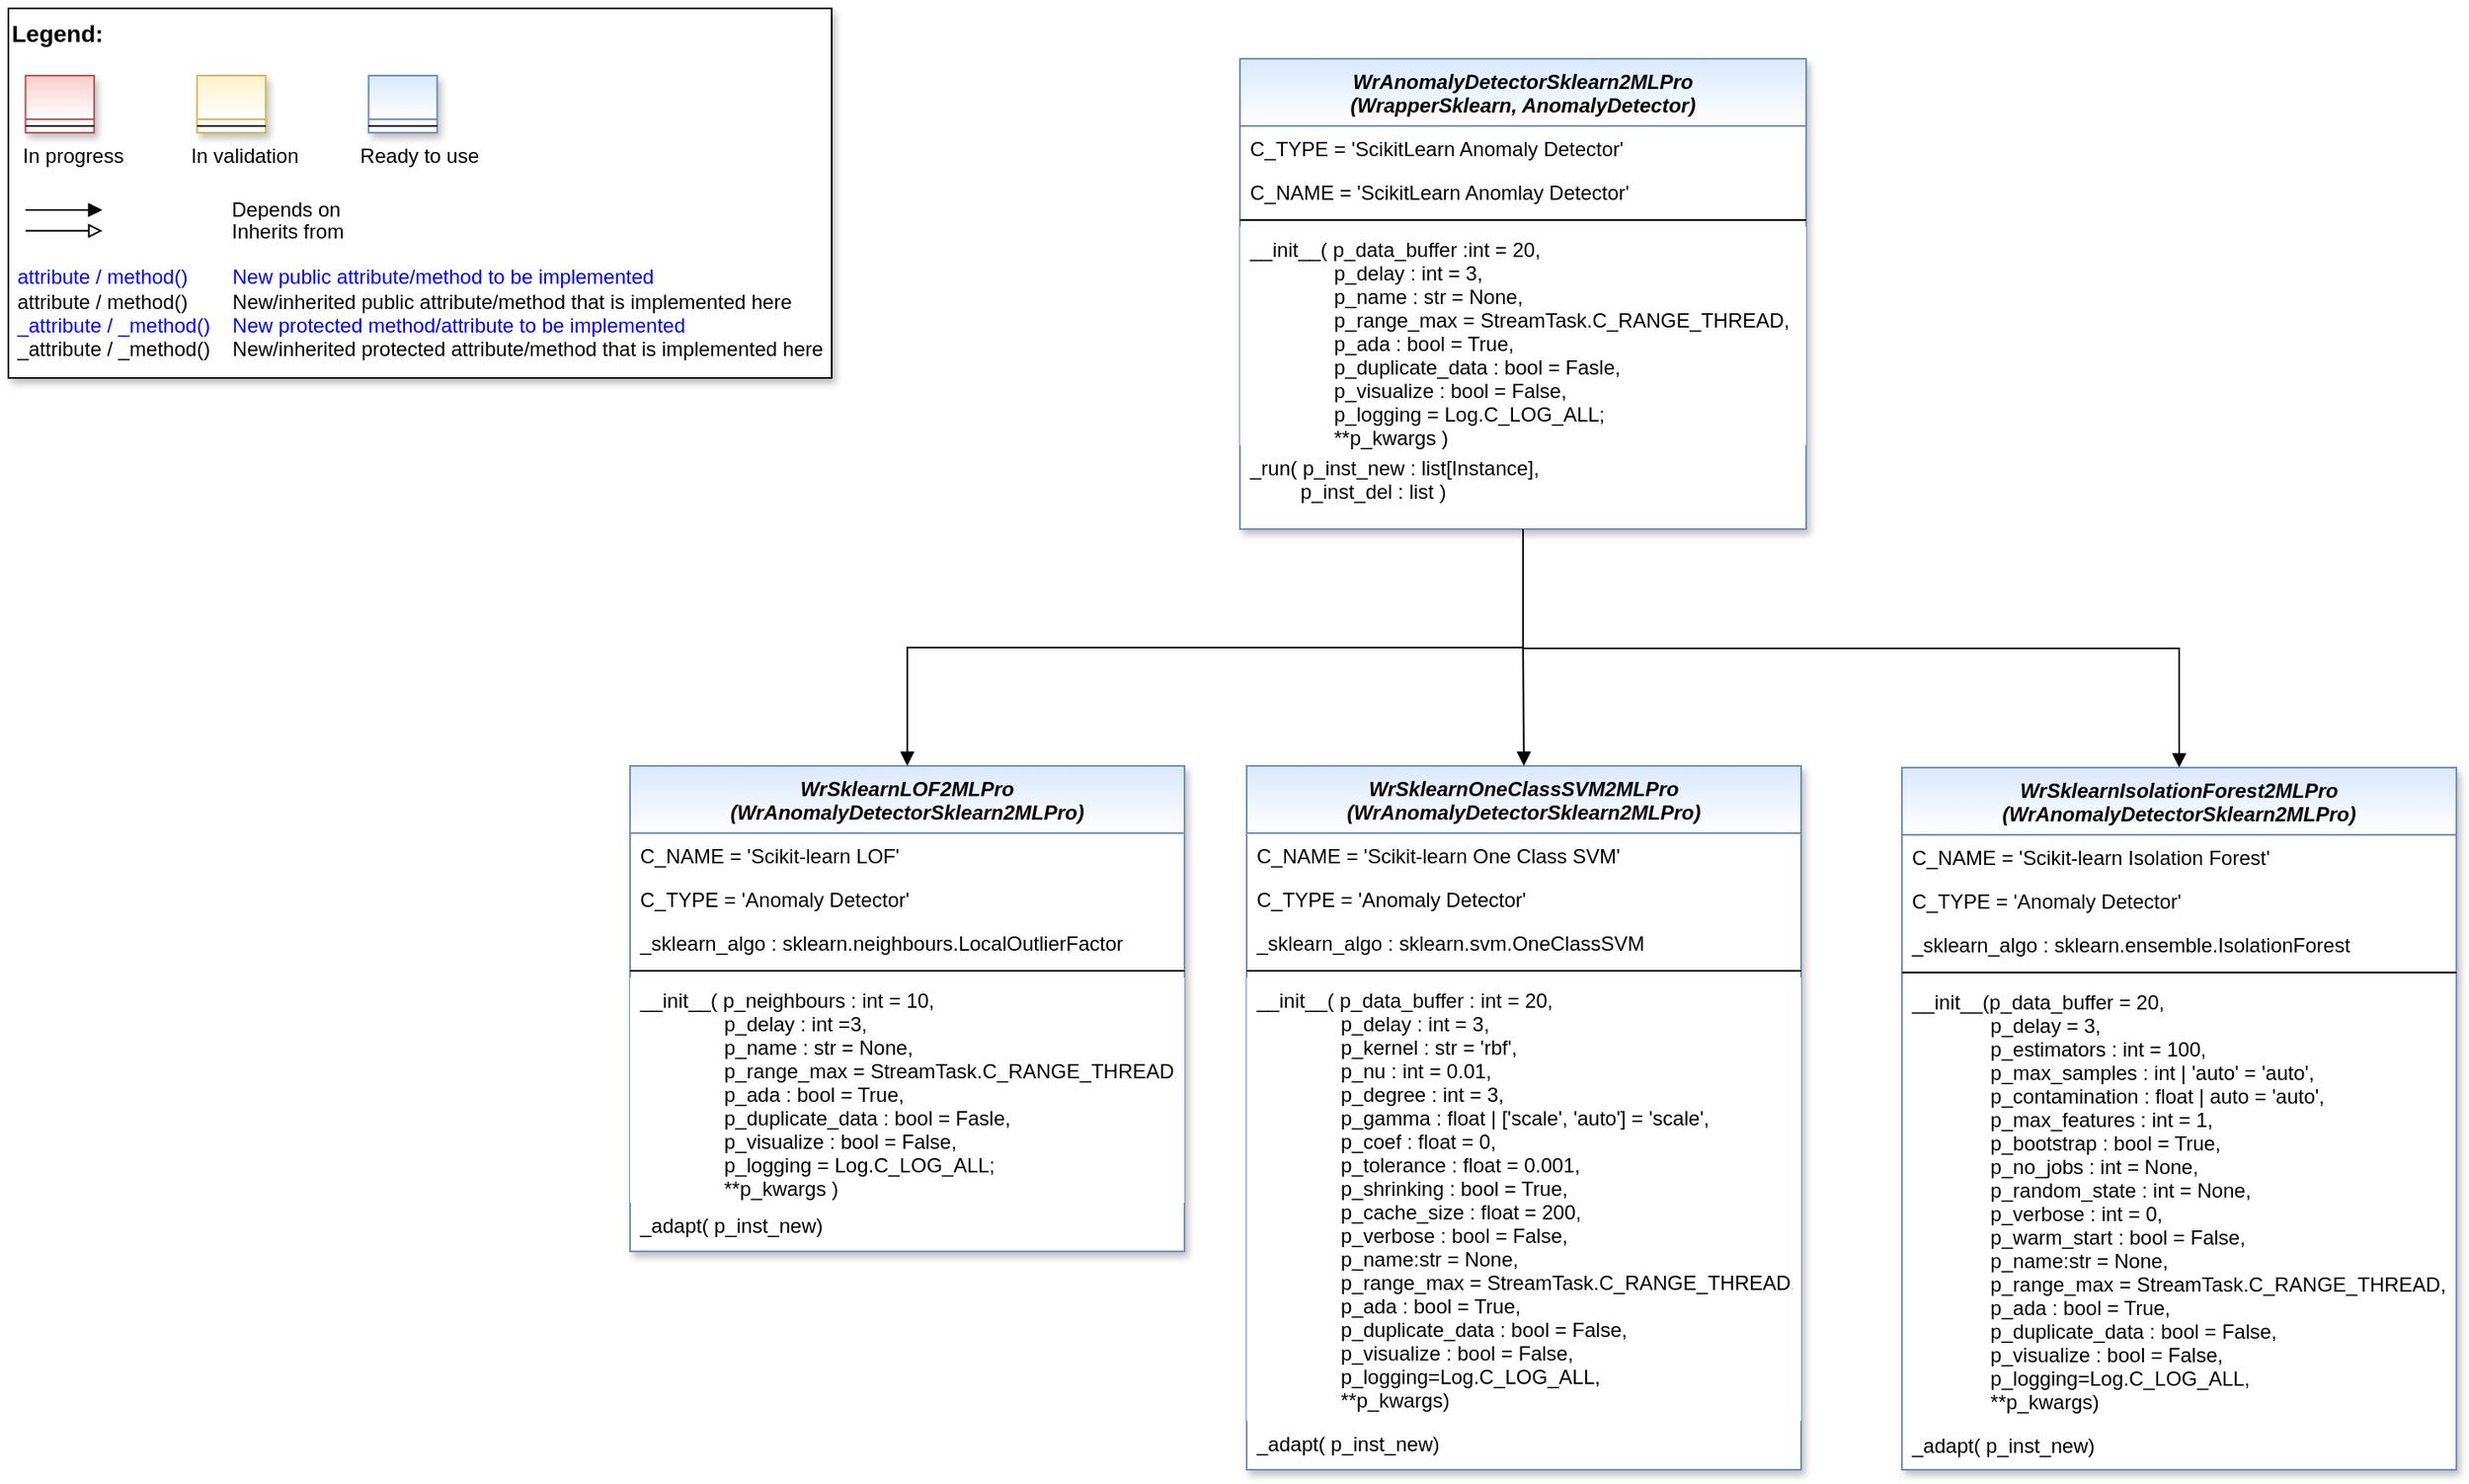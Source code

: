 <mxfile version="20.8.16" type="device"><diagram id="C5RBs43oDa-KdzZeNtuy" name="Page-1"><mxGraphModel dx="1124" dy="2452" grid="1" gridSize="10" guides="1" tooltips="1" connect="1" arrows="1" fold="1" page="1" pageScale="1" pageWidth="2336" pageHeight="1654" math="0" shadow="0"><root><mxCell id="WIyWlLk6GJQsqaUBKTNV-0"/><mxCell id="WIyWlLk6GJQsqaUBKTNV-1" parent="WIyWlLk6GJQsqaUBKTNV-0"/><mxCell id="wI6C-cOYxz0781WwAhQv-70" value="" style="group" parent="WIyWlLk6GJQsqaUBKTNV-1" vertex="1" connectable="0"><mxGeometry x="50" y="50" width="490" height="220" as="geometry"/></mxCell><mxCell id="wI6C-cOYxz0781WwAhQv-71" value="&lt;font color=&quot;#000000&quot; size=&quot;1&quot;&gt;&lt;b style=&quot;font-size: 14px&quot;&gt;Legend:&lt;br&gt;&lt;/b&gt;&lt;/font&gt;&lt;br&gt;&lt;br&gt;&lt;br&gt;&lt;font color=&quot;#0000ff&quot; style=&quot;font-size: 6px&quot;&gt;&lt;br&gt;&lt;/font&gt;&lt;span style=&quot;color: rgb(0 , 0 , 0)&quot;&gt;&lt;font style=&quot;font-size: 4px&quot;&gt;&amp;nbsp; &amp;nbsp;&lt;/font&gt;&amp;nbsp;In progress&amp;nbsp; &amp;nbsp; &amp;nbsp; &amp;nbsp; &amp;nbsp; &amp;nbsp; In validation&amp;nbsp; &amp;nbsp; &amp;nbsp; &amp;nbsp; &amp;nbsp; &amp;nbsp;Ready to use&lt;/span&gt;&lt;font color=&quot;#000000&quot;&gt;&amp;nbsp;&lt;br&gt;&lt;/font&gt;&lt;font color=&quot;#0000ff&quot;&gt;&lt;br&gt;&lt;br&gt;&lt;br&gt;&lt;br&gt;&amp;nbsp;attribute / method()&amp;nbsp; &amp;nbsp; &amp;nbsp; &amp;nbsp; New public attribute/method to be implemented&lt;/font&gt;&lt;br&gt;&lt;font color=&quot;#000000&quot;&gt;&amp;nbsp;&lt;/font&gt;&lt;font color=&quot;#000000&quot;&gt;attribute / method()&lt;span&gt; &lt;/span&gt;&amp;nbsp; &amp;nbsp; &amp;nbsp; &amp;nbsp;New/inherited public attribute/method that is implemented here&lt;br&gt;&lt;/font&gt;&lt;font color=&quot;#0000ff&quot;&gt;&amp;nbsp;_attribute /&amp;nbsp;&lt;/font&gt;&lt;font color=&quot;#0000ff&quot;&gt;_method()&amp;nbsp; &amp;nbsp; New protected method/attribute to be implemented&lt;/font&gt;&lt;br&gt;&lt;font color=&quot;#000000&quot;&gt;&amp;nbsp;_attribute / _method()&amp;nbsp; &amp;nbsp; New/inherited protected attribute/method that is implemented here&lt;br&gt;&lt;/font&gt;&lt;font color=&quot;#000000&quot;&gt;&lt;br&gt;&lt;br&gt;&lt;br&gt;&lt;br&gt;&lt;br&gt;&lt;/font&gt;" style="text;html=1;align=left;verticalAlign=top;whiteSpace=wrap;rounded=0;fontColor=#006600;strokeColor=#000000;shadow=1;fillColor=#ffffff;" parent="wI6C-cOYxz0781WwAhQv-70" vertex="1"><mxGeometry width="490.0" height="220" as="geometry"/></mxCell><mxCell id="wI6C-cOYxz0781WwAhQv-72" value="Depends on" style="endArrow=block;html=1;labelPosition=right;verticalLabelPosition=middle;align=left;verticalAlign=middle;endFill=1;fontSize=12;" parent="wI6C-cOYxz0781WwAhQv-70" edge="1"><mxGeometry x="-1623.125" y="-2180" width="51.042" height="50" as="geometry"><mxPoint x="10.208" y="120.003" as="sourcePoint"/><mxPoint x="55.991" y="120.003" as="targetPoint"/><mxPoint x="98" as="offset"/><Array as="points"><mxPoint x="30.625" y="120"/></Array></mxGeometry></mxCell><mxCell id="wI6C-cOYxz0781WwAhQv-73" value="Inherits from" style="endArrow=block;html=1;labelPosition=right;verticalLabelPosition=middle;align=left;verticalAlign=middle;endFill=0;fontSize=12;" parent="wI6C-cOYxz0781WwAhQv-70" edge="1"><mxGeometry x="-1623.125" y="-2180" width="51.042" height="50" as="geometry"><mxPoint x="10.208" y="132.385" as="sourcePoint"/><mxPoint x="55.991" y="132.385" as="targetPoint"/><mxPoint x="98" y="1" as="offset"/></mxGeometry></mxCell><mxCell id="wI6C-cOYxz0781WwAhQv-74" value="" style="swimlane;fontStyle=3;align=center;verticalAlign=top;childLayout=stackLayout;horizontal=1;startSize=26;horizontalStack=0;resizeParent=1;resizeLast=0;collapsible=1;marginBottom=0;rounded=0;shadow=1;strokeWidth=1;fillColor=#f8cecc;strokeColor=#b85450;gradientColor=#ffffff;swimlaneFillColor=#ffffff;" parent="wI6C-cOYxz0781WwAhQv-70" vertex="1"><mxGeometry x="10.208" y="40" width="40.833" height="34" as="geometry"><mxRectangle x="230" y="140" width="160" height="26" as="alternateBounds"/></mxGeometry></mxCell><mxCell id="wI6C-cOYxz0781WwAhQv-75" value="" style="line;html=1;strokeWidth=1;align=left;verticalAlign=middle;spacingTop=-1;spacingLeft=3;spacingRight=3;rotatable=0;labelPosition=right;points=[];portConstraint=eastwest;" parent="wI6C-cOYxz0781WwAhQv-74" vertex="1"><mxGeometry y="26" width="40.833" height="8" as="geometry"/></mxCell><mxCell id="wI6C-cOYxz0781WwAhQv-76" value="" style="swimlane;fontStyle=3;align=center;verticalAlign=top;childLayout=stackLayout;horizontal=1;startSize=26;horizontalStack=0;resizeParent=1;resizeLast=0;collapsible=1;marginBottom=0;rounded=0;shadow=1;strokeWidth=1;fillColor=#fff2cc;strokeColor=#d6b656;gradientColor=#ffffff;swimlaneFillColor=#ffffff;" parent="wI6C-cOYxz0781WwAhQv-70" vertex="1"><mxGeometry x="112.292" y="40" width="40.833" height="34" as="geometry"><mxRectangle x="230" y="140" width="160" height="26" as="alternateBounds"/></mxGeometry></mxCell><mxCell id="wI6C-cOYxz0781WwAhQv-77" value="" style="line;html=1;strokeWidth=1;align=left;verticalAlign=middle;spacingTop=-1;spacingLeft=3;spacingRight=3;rotatable=0;labelPosition=right;points=[];portConstraint=eastwest;" parent="wI6C-cOYxz0781WwAhQv-76" vertex="1"><mxGeometry y="26" width="40.833" height="8" as="geometry"/></mxCell><mxCell id="wI6C-cOYxz0781WwAhQv-78" value="" style="swimlane;fontStyle=3;align=center;verticalAlign=top;childLayout=stackLayout;horizontal=1;startSize=26;horizontalStack=0;resizeParent=1;resizeLast=0;collapsible=1;marginBottom=0;rounded=0;shadow=1;strokeWidth=1;fillColor=#dae8fc;strokeColor=#6c8ebf;gradientColor=#ffffff;swimlaneFillColor=#ffffff;" parent="wI6C-cOYxz0781WwAhQv-70" vertex="1"><mxGeometry x="214.375" y="40" width="40.833" height="34" as="geometry"><mxRectangle x="230" y="140" width="160" height="26" as="alternateBounds"/></mxGeometry></mxCell><mxCell id="wI6C-cOYxz0781WwAhQv-79" value="" style="line;html=1;strokeWidth=1;align=left;verticalAlign=middle;spacingTop=-1;spacingLeft=3;spacingRight=3;rotatable=0;labelPosition=right;points=[];portConstraint=eastwest;" parent="wI6C-cOYxz0781WwAhQv-78" vertex="1"><mxGeometry y="26" width="40.833" height="8" as="geometry"/></mxCell><mxCell id="wI6C-cOYxz0781WwAhQv-108" value="WrSklearnOneClassSVM2MLPro&#10;(WrAnomalyDetectorSklearn2MLPro)" style="swimlane;fontStyle=3;align=center;verticalAlign=top;childLayout=stackLayout;horizontal=1;startSize=40;horizontalStack=0;resizeParent=1;resizeLast=0;collapsible=1;marginBottom=0;rounded=0;shadow=1;strokeWidth=1;fillColor=#dae8fc;strokeColor=#6c8ebf;swimlaneFillColor=#ffffff;gradientColor=#FFFFFF;" parent="WIyWlLk6GJQsqaUBKTNV-1" vertex="1"><mxGeometry x="787" y="501" width="330" height="419" as="geometry"><mxRectangle x="230" y="140" width="160" height="26" as="alternateBounds"/></mxGeometry></mxCell><mxCell id="wI6C-cOYxz0781WwAhQv-109" value="C_NAME = 'Scikit-learn One Class SVM'" style="text;align=left;verticalAlign=top;spacingLeft=4;spacingRight=4;overflow=hidden;rotatable=0;points=[[0,0.5],[1,0.5]];portConstraint=eastwest;fontColor=default;" parent="wI6C-cOYxz0781WwAhQv-108" vertex="1"><mxGeometry y="40" width="330" height="26" as="geometry"/></mxCell><mxCell id="wI6C-cOYxz0781WwAhQv-110" value="C_TYPE = 'Anomaly Detector'" style="text;align=left;verticalAlign=top;spacingLeft=4;spacingRight=4;overflow=hidden;rotatable=0;points=[[0,0.5],[1,0.5]];portConstraint=eastwest;fontColor=default;" parent="wI6C-cOYxz0781WwAhQv-108" vertex="1"><mxGeometry y="66" width="330" height="26" as="geometry"/></mxCell><mxCell id="wI6C-cOYxz0781WwAhQv-111" value="_sklearn_algo : sklearn.svm.OneClassSVM" style="text;align=left;verticalAlign=top;spacingLeft=4;spacingRight=4;overflow=hidden;rotatable=0;points=[[0,0.5],[1,0.5]];portConstraint=eastwest;fontColor=default;" parent="wI6C-cOYxz0781WwAhQv-108" vertex="1"><mxGeometry y="92" width="330" height="26" as="geometry"/></mxCell><mxCell id="wI6C-cOYxz0781WwAhQv-112" value="" style="line;html=1;strokeWidth=1;align=left;verticalAlign=middle;spacingTop=-1;spacingLeft=3;spacingRight=3;rotatable=0;labelPosition=right;points=[];portConstraint=eastwest;" parent="wI6C-cOYxz0781WwAhQv-108" vertex="1"><mxGeometry y="118" width="330" height="8" as="geometry"/></mxCell><mxCell id="wI6C-cOYxz0781WwAhQv-113" value="__init__( p_data_buffer : int = 20,&#10;               p_delay : int = 3,&#10;               p_kernel : str = 'rbf',&#10;               p_nu : int = 0.01,&#10;               p_degree : int = 3,&#10;               p_gamma : float | ['scale', 'auto'] = 'scale',&#10;               p_coef : float = 0,&#10;               p_tolerance : float = 0.001,&#10;               p_shrinking : bool = True,&#10;               p_cache_size : float = 200,&#10;               p_verbose : bool = False,&#10;               p_name:str = None,&#10;               p_range_max = StreamTask.C_RANGE_THREAD,&#10;               p_ada : bool = True,&#10;               p_duplicate_data : bool = False,&#10;               p_visualize : bool = False,&#10;               p_logging=Log.C_LOG_ALL,&#10;               **p_kwargs)" style="text;align=left;verticalAlign=top;spacingLeft=4;spacingRight=4;overflow=hidden;rotatable=0;points=[[0,0.5],[1,0.5]];portConstraint=eastwest;fontColor=#000000;fillColor=#FFFFFF;labelBackgroundColor=default;" parent="wI6C-cOYxz0781WwAhQv-108" vertex="1"><mxGeometry y="126" width="330" height="264" as="geometry"/></mxCell><mxCell id="wI6C-cOYxz0781WwAhQv-114" value="_adapt( p_inst_new)" style="text;align=left;verticalAlign=top;spacingLeft=4;spacingRight=4;overflow=hidden;rotatable=0;points=[[0,0.5],[1,0.5]];portConstraint=eastwest;fontColor=default;" parent="wI6C-cOYxz0781WwAhQv-108" vertex="1"><mxGeometry y="390" width="330" height="20" as="geometry"/></mxCell><mxCell id="wI6C-cOYxz0781WwAhQv-115" value="WrSklearnLOF2MLPro&#10;(WrAnomalyDetectorSklearn2MLPro)" style="swimlane;fontStyle=3;align=center;verticalAlign=top;childLayout=stackLayout;horizontal=1;startSize=40;horizontalStack=0;resizeParent=1;resizeLast=0;collapsible=1;marginBottom=0;rounded=0;shadow=1;strokeWidth=1;fillColor=#dae8fc;strokeColor=#6c8ebf;swimlaneFillColor=#ffffff;gradientColor=#FFFFFF;" parent="WIyWlLk6GJQsqaUBKTNV-1" vertex="1"><mxGeometry x="420" y="501" width="330" height="289" as="geometry"><mxRectangle x="230" y="140" width="160" height="26" as="alternateBounds"/></mxGeometry></mxCell><mxCell id="wI6C-cOYxz0781WwAhQv-116" value="C_NAME = 'Scikit-learn LOF'" style="text;align=left;verticalAlign=top;spacingLeft=4;spacingRight=4;overflow=hidden;rotatable=0;points=[[0,0.5],[1,0.5]];portConstraint=eastwest;fontColor=default;" parent="wI6C-cOYxz0781WwAhQv-115" vertex="1"><mxGeometry y="40" width="330" height="26" as="geometry"/></mxCell><mxCell id="wI6C-cOYxz0781WwAhQv-117" value="C_TYPE = 'Anomaly Detector'" style="text;align=left;verticalAlign=top;spacingLeft=4;spacingRight=4;overflow=hidden;rotatable=0;points=[[0,0.5],[1,0.5]];portConstraint=eastwest;fontColor=default;" parent="wI6C-cOYxz0781WwAhQv-115" vertex="1"><mxGeometry y="66" width="330" height="26" as="geometry"/></mxCell><mxCell id="wI6C-cOYxz0781WwAhQv-118" value="_sklearn_algo : sklearn.neighbours.LocalOutlierFactor" style="text;align=left;verticalAlign=top;spacingLeft=4;spacingRight=4;overflow=hidden;rotatable=0;points=[[0,0.5],[1,0.5]];portConstraint=eastwest;fontColor=default;" parent="wI6C-cOYxz0781WwAhQv-115" vertex="1"><mxGeometry y="92" width="330" height="26" as="geometry"/></mxCell><mxCell id="wI6C-cOYxz0781WwAhQv-119" value="" style="line;html=1;strokeWidth=1;align=left;verticalAlign=middle;spacingTop=-1;spacingLeft=3;spacingRight=3;rotatable=0;labelPosition=right;points=[];portConstraint=eastwest;" parent="wI6C-cOYxz0781WwAhQv-115" vertex="1"><mxGeometry y="118" width="330" height="8" as="geometry"/></mxCell><mxCell id="wI6C-cOYxz0781WwAhQv-120" value="__init__( p_neighbours : int = 10,&#10;               p_delay : int =3,&#10;               p_name : str = None,&#10;               p_range_max = StreamTask.C_RANGE_THREAD,&#10;               p_ada : bool = True,&#10;               p_duplicate_data : bool = Fasle,&#10;               p_visualize : bool = False,&#10;               p_logging = Log.C_LOG_ALL;&#10;               **p_kwargs )" style="text;align=left;verticalAlign=top;spacingLeft=4;spacingRight=4;overflow=hidden;rotatable=0;points=[[0,0.5],[1,0.5]];portConstraint=eastwest;fontColor=#000000;fillColor=#FFFFFF;labelBackgroundColor=default;" parent="wI6C-cOYxz0781WwAhQv-115" vertex="1"><mxGeometry y="126" width="330" height="134" as="geometry"/></mxCell><mxCell id="wI6C-cOYxz0781WwAhQv-121" value="_adapt( p_inst_new)" style="text;align=left;verticalAlign=top;spacingLeft=4;spacingRight=4;overflow=hidden;rotatable=0;points=[[0,0.5],[1,0.5]];portConstraint=eastwest;fontColor=default;" parent="wI6C-cOYxz0781WwAhQv-115" vertex="1"><mxGeometry y="260" width="330" height="20" as="geometry"/></mxCell><mxCell id="wI6C-cOYxz0781WwAhQv-122" value="WrAnomalyDetectorSklearn2MLPro&#10;(WrapperSklearn, AnomalyDetector)" style="swimlane;fontStyle=3;align=center;verticalAlign=top;childLayout=stackLayout;horizontal=1;startSize=40;horizontalStack=0;resizeParent=1;resizeLast=0;collapsible=1;marginBottom=0;rounded=0;shadow=1;strokeWidth=1;fillColor=#dae8fc;strokeColor=#6c8ebf;swimlaneFillColor=#ffffff;gradientColor=#FFFFFF;" parent="WIyWlLk6GJQsqaUBKTNV-1" vertex="1"><mxGeometry x="783" y="80" width="337" height="280" as="geometry"><mxRectangle x="640" y="160" width="160" height="26" as="alternateBounds"/></mxGeometry></mxCell><mxCell id="wI6C-cOYxz0781WwAhQv-123" value="C_TYPE = 'ScikitLearn Anomaly Detector'" style="text;align=left;verticalAlign=top;spacingLeft=4;spacingRight=4;overflow=hidden;rotatable=0;points=[[0,0.5],[1,0.5]];portConstraint=eastwest;fontColor=default;" parent="wI6C-cOYxz0781WwAhQv-122" vertex="1"><mxGeometry y="40" width="337" height="26" as="geometry"/></mxCell><mxCell id="wI6C-cOYxz0781WwAhQv-124" value="C_NAME = 'ScikitLearn Anomlay Detector'" style="text;align=left;verticalAlign=top;spacingLeft=4;spacingRight=4;overflow=hidden;rotatable=0;points=[[0,0.5],[1,0.5]];portConstraint=eastwest;fontColor=#000000;" parent="wI6C-cOYxz0781WwAhQv-122" vertex="1"><mxGeometry y="66" width="337" height="26" as="geometry"/></mxCell><mxCell id="wI6C-cOYxz0781WwAhQv-125" value="" style="line;html=1;strokeWidth=1;align=left;verticalAlign=middle;spacingTop=-1;spacingLeft=3;spacingRight=3;rotatable=0;labelPosition=right;points=[];portConstraint=eastwest;" parent="wI6C-cOYxz0781WwAhQv-122" vertex="1"><mxGeometry y="92" width="337" height="8" as="geometry"/></mxCell><mxCell id="wI6C-cOYxz0781WwAhQv-126" value="__init__( p_data_buffer :int = 20,&#10;               p_delay : int = 3,&#10;               p_name : str = None,&#10;               p_range_max = StreamTask.C_RANGE_THREAD,&#10;               p_ada : bool = True,&#10;               p_duplicate_data : bool = Fasle,&#10;               p_visualize : bool = False,&#10;               p_logging = Log.C_LOG_ALL;&#10;               **p_kwargs )" style="text;align=left;verticalAlign=top;spacingLeft=4;spacingRight=4;overflow=hidden;rotatable=0;points=[[0,0.5],[1,0.5]];portConstraint=eastwest;fontColor=#000000;fillColor=#FFFFFF;labelBackgroundColor=default;" parent="wI6C-cOYxz0781WwAhQv-122" vertex="1"><mxGeometry y="100" width="337" height="130" as="geometry"/></mxCell><mxCell id="wI6C-cOYxz0781WwAhQv-127" value="_run( p_inst_new : list[Instance],&#10;         p_inst_del : list )" style="text;align=left;verticalAlign=top;spacingLeft=4;spacingRight=4;overflow=hidden;rotatable=0;points=[[0,0.5],[1,0.5]];portConstraint=eastwest;fontColor=default;" parent="wI6C-cOYxz0781WwAhQv-122" vertex="1"><mxGeometry y="230" width="337" height="40" as="geometry"/></mxCell><mxCell id="wI6C-cOYxz0781WwAhQv-129" value="WrSklearnIsolationForest2MLPro&#10;(WrAnomalyDetectorSklearn2MLPro)" style="swimlane;fontStyle=3;align=center;verticalAlign=top;childLayout=stackLayout;horizontal=1;startSize=40;horizontalStack=0;resizeParent=1;resizeLast=0;collapsible=1;marginBottom=0;rounded=0;shadow=1;strokeWidth=1;fillColor=#dae8fc;strokeColor=#6c8ebf;swimlaneFillColor=#ffffff;gradientColor=#FFFFFF;" parent="WIyWlLk6GJQsqaUBKTNV-1" vertex="1"><mxGeometry x="1177" y="502" width="330" height="418" as="geometry"><mxRectangle x="230" y="140" width="160" height="26" as="alternateBounds"/></mxGeometry></mxCell><mxCell id="wI6C-cOYxz0781WwAhQv-130" value="C_NAME = 'Scikit-learn Isolation Forest'" style="text;align=left;verticalAlign=top;spacingLeft=4;spacingRight=4;overflow=hidden;rotatable=0;points=[[0,0.5],[1,0.5]];portConstraint=eastwest;fontColor=default;" parent="wI6C-cOYxz0781WwAhQv-129" vertex="1"><mxGeometry y="40" width="330" height="26" as="geometry"/></mxCell><mxCell id="wI6C-cOYxz0781WwAhQv-131" value="C_TYPE = 'Anomaly Detector'" style="text;align=left;verticalAlign=top;spacingLeft=4;spacingRight=4;overflow=hidden;rotatable=0;points=[[0,0.5],[1,0.5]];portConstraint=eastwest;fontColor=default;" parent="wI6C-cOYxz0781WwAhQv-129" vertex="1"><mxGeometry y="66" width="330" height="26" as="geometry"/></mxCell><mxCell id="wI6C-cOYxz0781WwAhQv-132" value="_sklearn_algo : sklearn.ensemble.IsolationForest" style="text;align=left;verticalAlign=top;spacingLeft=4;spacingRight=4;overflow=hidden;rotatable=0;points=[[0,0.5],[1,0.5]];portConstraint=eastwest;fontColor=default;" parent="wI6C-cOYxz0781WwAhQv-129" vertex="1"><mxGeometry y="92" width="330" height="26" as="geometry"/></mxCell><mxCell id="wI6C-cOYxz0781WwAhQv-133" value="" style="line;html=1;strokeWidth=1;align=left;verticalAlign=middle;spacingTop=-1;spacingLeft=3;spacingRight=3;rotatable=0;labelPosition=right;points=[];portConstraint=eastwest;" parent="wI6C-cOYxz0781WwAhQv-129" vertex="1"><mxGeometry y="118" width="330" height="8" as="geometry"/></mxCell><mxCell id="wI6C-cOYxz0781WwAhQv-134" value="__init__(p_data_buffer = 20,&#10;              p_delay = 3,&#10;              p_estimators : int = 100,&#10;              p_max_samples : int | 'auto' = 'auto',&#10;              p_contamination : float | auto = 'auto',&#10;              p_max_features : int = 1,&#10;              p_bootstrap : bool = True,&#10;              p_no_jobs : int = None,&#10;              p_random_state : int = None,&#10;              p_verbose : int = 0,&#10;              p_warm_start : bool = False,&#10;              p_name:str = None,&#10;              p_range_max = StreamTask.C_RANGE_THREAD,&#10;              p_ada : bool = True,&#10;              p_duplicate_data : bool = False,&#10;              p_visualize : bool = False,&#10;              p_logging=Log.C_LOG_ALL,&#10;              **p_kwargs)" style="text;align=left;verticalAlign=top;spacingLeft=4;spacingRight=4;overflow=hidden;rotatable=0;points=[[0,0.5],[1,0.5]];portConstraint=eastwest;fontColor=default;fontSize=12;" parent="wI6C-cOYxz0781WwAhQv-129" vertex="1"><mxGeometry y="126" width="330" height="264" as="geometry"/></mxCell><mxCell id="wI6C-cOYxz0781WwAhQv-135" value="_adapt( p_inst_new)" style="text;align=left;verticalAlign=top;spacingLeft=4;spacingRight=4;overflow=hidden;rotatable=0;points=[[0,0.5],[1,0.5]];portConstraint=eastwest;fontColor=default;" parent="wI6C-cOYxz0781WwAhQv-129" vertex="1"><mxGeometry y="390" width="330" height="20" as="geometry"/></mxCell><mxCell id="wI6C-cOYxz0781WwAhQv-137" style="edgeStyle=orthogonalEdgeStyle;rounded=0;orthogonalLoop=1;jettySize=auto;html=1;fontColor=default;endArrow=block;endFill=1;exitX=0.5;exitY=1;exitDx=0;exitDy=0;entryX=0.5;entryY=0;entryDx=0;entryDy=0;" parent="WIyWlLk6GJQsqaUBKTNV-1" source="wI6C-cOYxz0781WwAhQv-122" target="wI6C-cOYxz0781WwAhQv-108" edge="1"><mxGeometry relative="1" as="geometry"><mxPoint x="957.52" y="450" as="sourcePoint"/><mxPoint x="957.52" y="490" as="targetPoint"/></mxGeometry></mxCell><mxCell id="D9kKCBQ1fdWNP4dVCU9t-0" style="edgeStyle=orthogonalEdgeStyle;rounded=0;orthogonalLoop=1;jettySize=auto;html=1;fontColor=default;endArrow=block;endFill=1;exitX=0.5;exitY=1;exitDx=0;exitDy=0;entryX=0.5;entryY=0;entryDx=0;entryDy=0;" edge="1" parent="WIyWlLk6GJQsqaUBKTNV-1" source="wI6C-cOYxz0781WwAhQv-122" target="wI6C-cOYxz0781WwAhQv-129"><mxGeometry relative="1" as="geometry"><mxPoint x="961.5" y="370" as="sourcePoint"/><mxPoint x="1290" y="470" as="targetPoint"/></mxGeometry></mxCell><mxCell id="D9kKCBQ1fdWNP4dVCU9t-1" style="edgeStyle=orthogonalEdgeStyle;rounded=0;orthogonalLoop=1;jettySize=auto;html=1;fontColor=default;endArrow=block;endFill=1;exitX=0.5;exitY=1;exitDx=0;exitDy=0;entryX=0.5;entryY=0;entryDx=0;entryDy=0;" edge="1" parent="WIyWlLk6GJQsqaUBKTNV-1" source="wI6C-cOYxz0781WwAhQv-122" target="wI6C-cOYxz0781WwAhQv-115"><mxGeometry relative="1" as="geometry"><mxPoint x="972" y="390" as="sourcePoint"/><mxPoint x="650" y="450" as="targetPoint"/></mxGeometry></mxCell></root></mxGraphModel></diagram></mxfile>